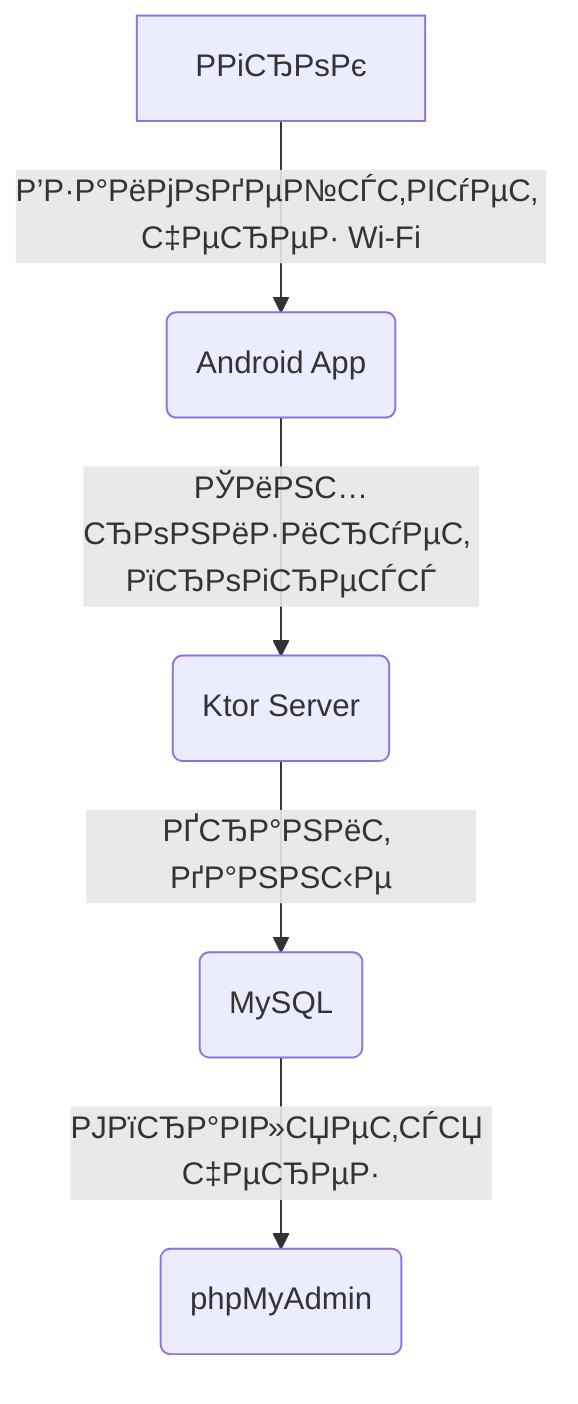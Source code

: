 ﻿flowchart TD
  A[РРіСЂРѕРє] -->|Р’Р·Р°РёРјРѕРґРµР№СЃС‚РІСѓРµС‚ С‡РµСЂРµР· Wi-Fi| B(Android App)
  B -->|РЎРёРЅС…СЂРѕРЅРёР·РёСЂСѓРµС‚ РїСЂРѕРіСЂРµСЃСЃ| C(Ktor Server)
  C -->|РҐСЂР°РЅРёС‚ РґР°РЅРЅС‹Рµ| D(MySQL)
  D -->|РЈРїСЂР°РІР»СЏРµС‚СЃСЏ С‡РµСЂРµР·| E(phpMyAdmin)